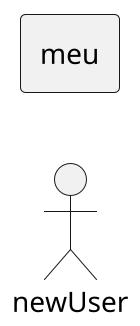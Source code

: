 @startuml teste

scale 2
left to right direction
skinparam PackageStyle rect
actor newUser
rectangle meu
@enduml teste